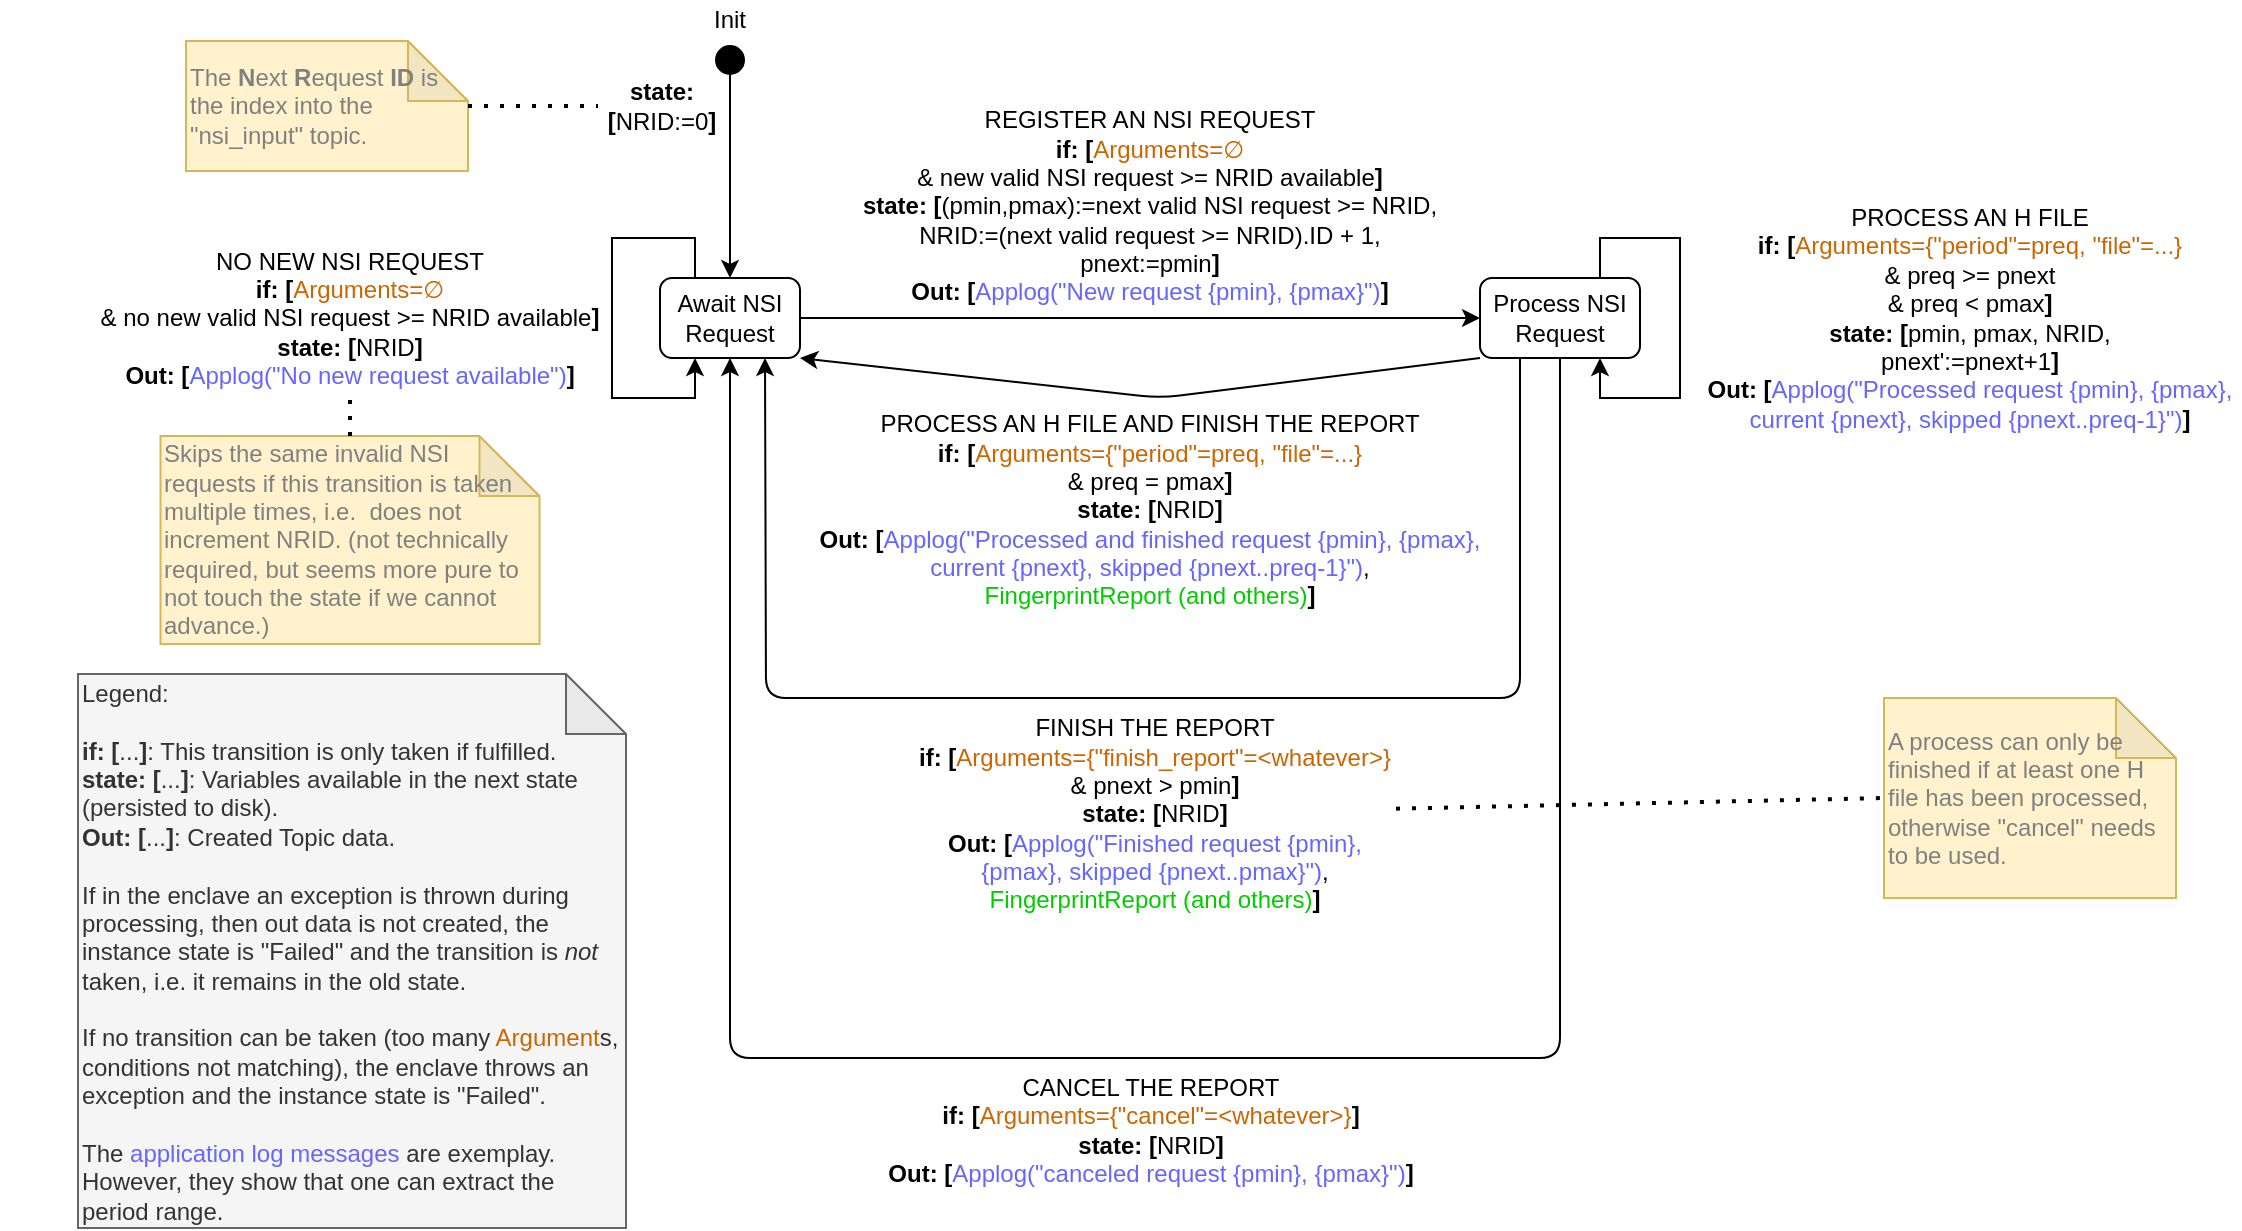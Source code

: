 <mxfile version="14.5.1" type="device"><diagram id="C5RBs43oDa-KdzZeNtuy" name="Page-1"><mxGraphModel dx="2249" dy="2011" grid="0" gridSize="10" guides="1" tooltips="1" connect="1" arrows="1" fold="1" page="1" pageScale="1" pageWidth="827" pageHeight="1169" math="0" shadow="0"><root><mxCell id="WIyWlLk6GJQsqaUBKTNV-0"/><mxCell id="WIyWlLk6GJQsqaUBKTNV-1" parent="WIyWlLk6GJQsqaUBKTNV-0"/><mxCell id="V57yQV9eRxA05WYTAv-N-17" style="edgeStyle=orthogonalEdgeStyle;rounded=0;orthogonalLoop=1;jettySize=auto;html=1;exitX=0.25;exitY=0;exitDx=0;exitDy=0;entryX=0.25;entryY=1;entryDx=0;entryDy=0;" parent="WIyWlLk6GJQsqaUBKTNV-1" source="WIyWlLk6GJQsqaUBKTNV-3" target="WIyWlLk6GJQsqaUBKTNV-3" edge="1"><mxGeometry relative="1" as="geometry"><mxPoint x="172" y="139" as="targetPoint"/><Array as="points"><mxPoint x="178" y="60"/><mxPoint x="136" y="60"/><mxPoint x="136" y="140"/><mxPoint x="178" y="140"/></Array></mxGeometry></mxCell><mxCell id="WIyWlLk6GJQsqaUBKTNV-3" value="Await NSI Request" style="rounded=1;whiteSpace=wrap;html=1;fontSize=12;glass=0;strokeWidth=1;shadow=0;" parent="WIyWlLk6GJQsqaUBKTNV-1" vertex="1"><mxGeometry x="160" y="80" width="70" height="40" as="geometry"/></mxCell><mxCell id="WIyWlLk6GJQsqaUBKTNV-11" value="Process NSI Request" style="rounded=1;whiteSpace=wrap;html=1;fontSize=12;glass=0;strokeWidth=1;shadow=0;" parent="WIyWlLk6GJQsqaUBKTNV-1" vertex="1"><mxGeometry x="570" y="80" width="80" height="40" as="geometry"/></mxCell><object label="" id="V57yQV9eRxA05WYTAv-N-0"><mxCell style="endArrow=classic;html=1;entryX=0;entryY=0.5;entryDx=0;entryDy=0;exitX=1;exitY=0.5;exitDx=0;exitDy=0;" parent="WIyWlLk6GJQsqaUBKTNV-1" source="WIyWlLk6GJQsqaUBKTNV-3" target="WIyWlLk6GJQsqaUBKTNV-11" edge="1"><mxGeometry width="50" height="50" relative="1" as="geometry"><mxPoint x="390" y="460" as="sourcePoint"/><mxPoint x="440" y="410" as="targetPoint"/></mxGeometry></mxCell></object><mxCell id="V57yQV9eRxA05WYTAv-N-1" value="REGISTER AN NSI REQUEST&lt;br&gt;&lt;b&gt;if: [&lt;/b&gt;&lt;font color=&quot;#cc6600&quot;&gt;Arguments=∅&lt;/font&gt;&lt;br&gt;&amp;amp; new valid NSI request &amp;gt;= NRID available&lt;b&gt;]&lt;/b&gt;&lt;br&gt;&lt;b&gt;state: [&lt;/b&gt;(pmin,pmax):=next valid NSI request &amp;gt;= NRID,&lt;br&gt;NRID:=(next valid request &amp;gt;= NRID).ID + 1,&lt;br&gt;pnext:=pmin&lt;b&gt;]&lt;/b&gt;&lt;br&gt;&lt;b&gt;Out: [&lt;/b&gt;&lt;font color=&quot;#6666ff&quot;&gt;Applog(&quot;New request {pmin}, {pmax}&quot;)&lt;/font&gt;&lt;b&gt;]&lt;/b&gt;" style="text;html=1;strokeColor=none;fillColor=none;align=center;verticalAlign=middle;whiteSpace=wrap;rounded=0;" parent="WIyWlLk6GJQsqaUBKTNV-1" vertex="1"><mxGeometry x="230" y="34" width="350" height="20" as="geometry"/></mxCell><mxCell id="V57yQV9eRxA05WYTAv-N-5" style="edgeStyle=orthogonalEdgeStyle;rounded=0;orthogonalLoop=1;jettySize=auto;html=1;exitX=0.75;exitY=0;exitDx=0;exitDy=0;entryX=0.75;entryY=1;entryDx=0;entryDy=0;" parent="WIyWlLk6GJQsqaUBKTNV-1" source="WIyWlLk6GJQsqaUBKTNV-11" target="WIyWlLk6GJQsqaUBKTNV-11" edge="1"><mxGeometry relative="1" as="geometry"/></mxCell><mxCell id="V57yQV9eRxA05WYTAv-N-6" value="PROCESS AN H FILE&lt;br&gt;&lt;b&gt;if: [&lt;/b&gt;&lt;font color=&quot;#cc6600&quot;&gt;Arguments={&quot;period&quot;=preq, &quot;file&quot;=...}&lt;/font&gt;&lt;br&gt;&amp;amp; preq &amp;gt;= pnext&lt;br&gt;&amp;amp; preq &amp;lt; pmax&lt;b&gt;]&lt;/b&gt;&lt;br&gt;&lt;b&gt;state: [&lt;/b&gt;pmin, pmax, NRID,&lt;br&gt;pnext':=pnext+1&lt;b&gt;]&lt;/b&gt;&lt;br&gt;&lt;b&gt;Out: [&lt;/b&gt;&lt;font color=&quot;#6666ff&quot;&gt;Applog(&quot;Processed request {pmin}, {pmax}, current {pnext}, skipped {pnext..preq-1}&quot;)&lt;/font&gt;&lt;b&gt;]&lt;/b&gt;" style="text;html=1;strokeColor=none;fillColor=none;align=center;verticalAlign=middle;whiteSpace=wrap;rounded=0;" parent="WIyWlLk6GJQsqaUBKTNV-1" vertex="1"><mxGeometry x="680" y="90" width="270" height="20" as="geometry"/></mxCell><mxCell id="V57yQV9eRxA05WYTAv-N-8" value="" style="endArrow=classic;html=1;" parent="WIyWlLk6GJQsqaUBKTNV-1" edge="1"><mxGeometry width="50" height="50" relative="1" as="geometry"><mxPoint x="570" y="120" as="sourcePoint"/><mxPoint x="230" y="120" as="targetPoint"/><Array as="points"><mxPoint x="410" y="140"/></Array></mxGeometry></mxCell><mxCell id="V57yQV9eRxA05WYTAv-N-10" value="PROCESS AN H FILE AND FINISH THE REPORT&lt;br&gt;&lt;b&gt;if: [&lt;/b&gt;&lt;font color=&quot;#cc6600&quot;&gt;Arguments={&quot;period&quot;=preq, &quot;file&quot;=...} &lt;/font&gt;&lt;br&gt;&amp;amp; preq = pmax&lt;b&gt;]&lt;/b&gt;&lt;br&gt;&lt;b&gt;state: [&lt;/b&gt;NRID&lt;b&gt;]&lt;/b&gt;&lt;br&gt;&lt;b&gt;Out: [&lt;/b&gt;&lt;font color=&quot;#6666ff&quot;&gt;Applog(&quot;Processed and finished request {pmin}, {pmax}, current {pnext}, skipped {pnext..preq-1}&quot;)&lt;/font&gt;,&lt;br&gt;&lt;font color=&quot;#00cc00&quot;&gt;FingerprintReport (and others)&lt;/font&gt;&lt;b&gt;]&lt;/b&gt;" style="text;html=1;strokeColor=none;fillColor=none;align=center;verticalAlign=middle;whiteSpace=wrap;rounded=0;" parent="WIyWlLk6GJQsqaUBKTNV-1" vertex="1"><mxGeometry x="230" y="186" width="350" height="20" as="geometry"/></mxCell><mxCell id="V57yQV9eRxA05WYTAv-N-11" value="" style="endArrow=classic;html=1;entryX=0.75;entryY=1;entryDx=0;entryDy=0;exitX=0.25;exitY=1;exitDx=0;exitDy=0;" parent="WIyWlLk6GJQsqaUBKTNV-1" source="WIyWlLk6GJQsqaUBKTNV-11" target="WIyWlLk6GJQsqaUBKTNV-3" edge="1"><mxGeometry width="50" height="50" relative="1" as="geometry"><mxPoint x="390" y="100" as="sourcePoint"/><mxPoint x="440" y="50" as="targetPoint"/><Array as="points"><mxPoint x="590" y="290"/><mxPoint x="213" y="290"/></Array></mxGeometry></mxCell><mxCell id="V57yQV9eRxA05WYTAv-N-12" value="FINISH THE REPORT&lt;br&gt;&lt;b&gt;if: [&lt;/b&gt;&lt;font color=&quot;#cc6600&quot;&gt;Arguments={&quot;finish_report&quot;=&amp;lt;whatever&amp;gt;}&lt;/font&gt;&lt;br&gt;&amp;amp; pnext &amp;gt; pmin&lt;b&gt;]&lt;/b&gt;&lt;br&gt;&lt;b&gt;state: [&lt;/b&gt;NRID&lt;b&gt;]&lt;/b&gt;&lt;br&gt;&lt;b&gt;Out: [&lt;/b&gt;&lt;font color=&quot;#6666ff&quot;&gt;Applog(&quot;Finished request {pmin}, {pmax}, skipped {pnext..pmax}&quot;)&lt;/font&gt;,&lt;br&gt;&lt;font color=&quot;#00cc00&quot;&gt;FingerprintReport (and others)&lt;/font&gt;&lt;b&gt;]&lt;/b&gt;" style="text;html=1;strokeColor=none;fillColor=none;align=center;verticalAlign=middle;whiteSpace=wrap;rounded=0;" parent="WIyWlLk6GJQsqaUBKTNV-1" vertex="1"><mxGeometry x="287" y="338" width="241" height="20" as="geometry"/></mxCell><mxCell id="V57yQV9eRxA05WYTAv-N-13" value="" style="endArrow=classic;html=1;exitX=0.5;exitY=1;exitDx=0;exitDy=0;" parent="WIyWlLk6GJQsqaUBKTNV-1" source="WIyWlLk6GJQsqaUBKTNV-11" target="WIyWlLk6GJQsqaUBKTNV-3" edge="1"><mxGeometry width="50" height="50" relative="1" as="geometry"><mxPoint x="390" y="230" as="sourcePoint"/><mxPoint x="440" y="180" as="targetPoint"/><Array as="points"><mxPoint x="610" y="470"/><mxPoint x="195" y="470"/></Array></mxGeometry></mxCell><mxCell id="V57yQV9eRxA05WYTAv-N-14" value="CANCEL THE REPORT&lt;br&gt;&lt;b&gt;if: [&lt;/b&gt;&lt;font color=&quot;#cc6600&quot;&gt;Arguments={&quot;cancel&quot;=&lt;/font&gt;&lt;span style=&quot;color: rgb(204 , 102 , 0)&quot;&gt;&amp;lt;whatever&amp;gt;&lt;/span&gt;&lt;font color=&quot;#cc6600&quot;&gt;}&lt;/font&gt;&lt;b&gt;]&lt;/b&gt;&lt;br&gt;&lt;b&gt;state: [&lt;/b&gt;NRID&lt;b&gt;]&lt;/b&gt;&lt;br&gt;&lt;b&gt;Out: [&lt;/b&gt;&lt;font color=&quot;#6666ff&quot;&gt;Applog(&quot;canceled request {pmin}, {pmax}&quot;)&lt;/font&gt;&lt;b&gt;]&lt;/b&gt;" style="text;html=1;strokeColor=none;fillColor=none;align=center;verticalAlign=middle;whiteSpace=wrap;rounded=0;" parent="WIyWlLk6GJQsqaUBKTNV-1" vertex="1"><mxGeometry x="262.5" y="496" width="285" height="20" as="geometry"/></mxCell><mxCell id="V57yQV9eRxA05WYTAv-N-18" value="NO NEW NSI REQUEST&lt;br&gt;&lt;b&gt;if: [&lt;/b&gt;&lt;font color=&quot;#cc6600&quot;&gt;Arguments=∅&lt;/font&gt;&lt;br&gt;&amp;amp; no new valid NSI request &amp;gt;= NRID available&lt;b&gt;]&lt;/b&gt;&lt;br&gt;&lt;b&gt;state: [&lt;/b&gt;NRID&lt;b&gt;]&lt;/b&gt;&lt;br&gt;&lt;b&gt;Out: [&lt;/b&gt;&lt;font color=&quot;#6666ff&quot;&gt;Applog(&quot;No new request available&quot;)&lt;/font&gt;&lt;b&gt;]&lt;/b&gt;" style="text;html=1;strokeColor=none;fillColor=none;align=center;verticalAlign=middle;whiteSpace=wrap;rounded=0;" parent="WIyWlLk6GJQsqaUBKTNV-1" vertex="1"><mxGeometry x="-170" y="61.5" width="350" height="77" as="geometry"/></mxCell><mxCell id="V57yQV9eRxA05WYTAv-N-19" value="" style="endArrow=classic;html=1;entryX=0.5;entryY=0;entryDx=0;entryDy=0;startArrow=circle;startFill=1;" parent="WIyWlLk6GJQsqaUBKTNV-1" target="WIyWlLk6GJQsqaUBKTNV-3" edge="1"><mxGeometry width="50" height="50" relative="1" as="geometry"><mxPoint x="195" y="-37" as="sourcePoint"/><mxPoint x="543" y="-11" as="targetPoint"/></mxGeometry></mxCell><mxCell id="V57yQV9eRxA05WYTAv-N-20" value="&lt;b&gt;state: [&lt;/b&gt;NRID:=0&lt;b&gt;]&lt;/b&gt;" style="text;html=1;strokeColor=none;fillColor=none;align=center;verticalAlign=middle;whiteSpace=wrap;rounded=0;" parent="WIyWlLk6GJQsqaUBKTNV-1" vertex="1"><mxGeometry x="129" y="-16" width="64" height="20" as="geometry"/></mxCell><mxCell id="V57yQV9eRxA05WYTAv-N-21" value="Init" style="text;html=1;strokeColor=none;fillColor=none;align=center;verticalAlign=middle;whiteSpace=wrap;rounded=0;" parent="WIyWlLk6GJQsqaUBKTNV-1" vertex="1"><mxGeometry x="175" y="-59" width="40" height="20" as="geometry"/></mxCell><mxCell id="V57yQV9eRxA05WYTAv-N-23" value="&lt;font color=&quot;#808080&quot;&gt;A process can only be finished if at least one H file has been processed, otherwise &quot;cancel&quot; needs to be used.&lt;/font&gt;" style="shape=note;whiteSpace=wrap;html=1;backgroundOutline=1;darkOpacity=0.05;fillColor=#fff2cc;strokeColor=#d6b656;align=left;" parent="WIyWlLk6GJQsqaUBKTNV-1" vertex="1"><mxGeometry x="772" y="290" width="146" height="100" as="geometry"/></mxCell><mxCell id="V57yQV9eRxA05WYTAv-N-27" value="" style="endArrow=none;dashed=1;html=1;dashPattern=1 3;strokeWidth=2;entryX=0;entryY=0.5;entryDx=0;entryDy=0;entryPerimeter=0;" parent="WIyWlLk6GJQsqaUBKTNV-1" source="V57yQV9eRxA05WYTAv-N-12" target="V57yQV9eRxA05WYTAv-N-23" edge="1"><mxGeometry width="50" height="50" relative="1" as="geometry"><mxPoint x="493" y="128" as="sourcePoint"/><mxPoint x="543" y="78" as="targetPoint"/></mxGeometry></mxCell><mxCell id="V57yQV9eRxA05WYTAv-N-28" value="&lt;font color=&quot;#808080&quot;&gt;The &lt;b&gt;N&lt;/b&gt;ext &lt;b&gt;R&lt;/b&gt;equest &lt;b&gt;ID&lt;/b&gt; is the index into the &quot;nsi_input&quot; topic.&lt;/font&gt;" style="shape=note;whiteSpace=wrap;html=1;backgroundOutline=1;darkOpacity=0.05;fillColor=#fff2cc;strokeColor=#d6b656;align=left;" parent="WIyWlLk6GJQsqaUBKTNV-1" vertex="1"><mxGeometry x="-77" y="-38.5" width="141" height="65" as="geometry"/></mxCell><mxCell id="V57yQV9eRxA05WYTAv-N-29" value="" style="endArrow=none;dashed=1;html=1;dashPattern=1 3;strokeWidth=2;entryX=0;entryY=0.5;entryDx=0;entryDy=0;" parent="WIyWlLk6GJQsqaUBKTNV-1" source="V57yQV9eRxA05WYTAv-N-28" target="V57yQV9eRxA05WYTAv-N-20" edge="1"><mxGeometry width="50" height="50" relative="1" as="geometry"><mxPoint x="493" y="301" as="sourcePoint"/><mxPoint x="105" y="-40" as="targetPoint"/></mxGeometry></mxCell><mxCell id="V57yQV9eRxA05WYTAv-N-30" value="Legend:&lt;br&gt;&lt;br&gt;&lt;b&gt;if: [&lt;/b&gt;...&lt;b&gt;]&lt;/b&gt;: This transition is only taken if fulfilled.&lt;br&gt;&lt;b&gt;state: [&lt;/b&gt;...&lt;b&gt;]&lt;/b&gt;: Variables available in the next state (persisted to disk).&lt;br&gt;&lt;b&gt;Out: [&lt;/b&gt;...&lt;b&gt;]&lt;/b&gt;: Created Topic data.&lt;br&gt;&lt;br&gt;If in the enclave an exception is thrown during processing, then out data is not created, the instance state is &quot;Failed&quot; and the transition is &lt;i&gt;not&lt;/i&gt; taken, i.e. it remains in the old state.&lt;br&gt;&lt;br&gt;If no transition can be taken (too many &lt;font color=&quot;#cc6600&quot;&gt;Argument&lt;/font&gt;s, conditions not matching), the enclave throws an exception and the instance state is &quot;Failed&quot;.&lt;br&gt;&lt;br&gt;The &lt;font color=&quot;#6666ff&quot;&gt;application log messages&lt;/font&gt; are exemplay. However, they show that one can extract the period range." style="shape=note;whiteSpace=wrap;html=1;backgroundOutline=1;darkOpacity=0.05;align=left;fillColor=#f5f5f5;strokeColor=#666666;fontColor=#333333;" parent="WIyWlLk6GJQsqaUBKTNV-1" vertex="1"><mxGeometry x="-131" y="278" width="274" height="277" as="geometry"/></mxCell><mxCell id="V57yQV9eRxA05WYTAv-N-32" value="&lt;font color=&quot;#808080&quot;&gt;Skips the same invalid NSI requests if this transition is taken multiple times, i.e.&amp;nbsp; does not increment NRID. (not technically required, but seems more pure to not touch the state if we cannot advance.)&lt;/font&gt;" style="shape=note;whiteSpace=wrap;html=1;backgroundOutline=1;darkOpacity=0.05;fillColor=#fff2cc;strokeColor=#d6b656;align=left;" parent="WIyWlLk6GJQsqaUBKTNV-1" vertex="1"><mxGeometry x="-89.75" y="159" width="189.5" height="104" as="geometry"/></mxCell><mxCell id="V57yQV9eRxA05WYTAv-N-33" value="" style="endArrow=none;dashed=1;html=1;dashPattern=1 3;strokeWidth=2;exitX=0.5;exitY=0;exitDx=0;exitDy=0;exitPerimeter=0;" parent="WIyWlLk6GJQsqaUBKTNV-1" source="V57yQV9eRxA05WYTAv-N-32" target="V57yQV9eRxA05WYTAv-N-18" edge="1"><mxGeometry width="50" height="50" relative="1" as="geometry"><mxPoint x="377" y="201" as="sourcePoint"/><mxPoint x="427" y="151" as="targetPoint"/></mxGeometry></mxCell></root></mxGraphModel></diagram></mxfile>